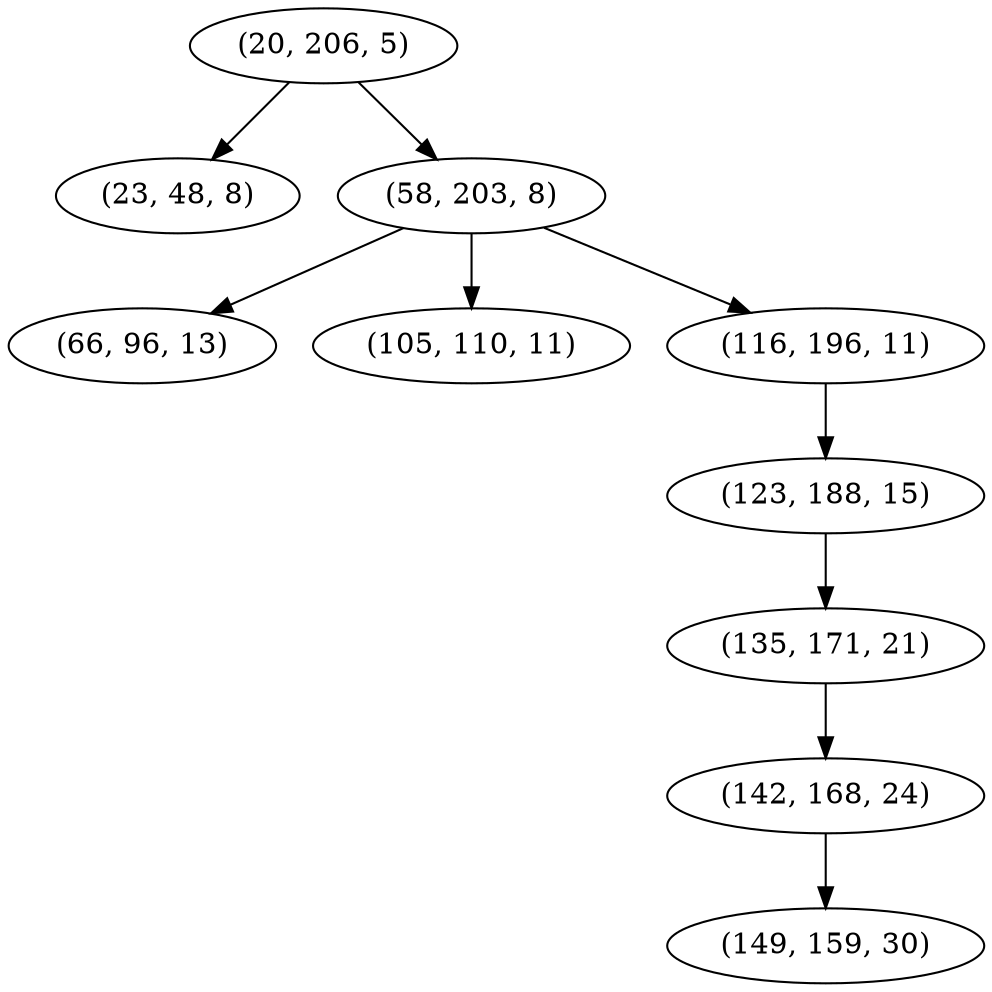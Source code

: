 digraph tree {
    "(20, 206, 5)";
    "(23, 48, 8)";
    "(58, 203, 8)";
    "(66, 96, 13)";
    "(105, 110, 11)";
    "(116, 196, 11)";
    "(123, 188, 15)";
    "(135, 171, 21)";
    "(142, 168, 24)";
    "(149, 159, 30)";
    "(20, 206, 5)" -> "(23, 48, 8)";
    "(20, 206, 5)" -> "(58, 203, 8)";
    "(58, 203, 8)" -> "(66, 96, 13)";
    "(58, 203, 8)" -> "(105, 110, 11)";
    "(58, 203, 8)" -> "(116, 196, 11)";
    "(116, 196, 11)" -> "(123, 188, 15)";
    "(123, 188, 15)" -> "(135, 171, 21)";
    "(135, 171, 21)" -> "(142, 168, 24)";
    "(142, 168, 24)" -> "(149, 159, 30)";
}
